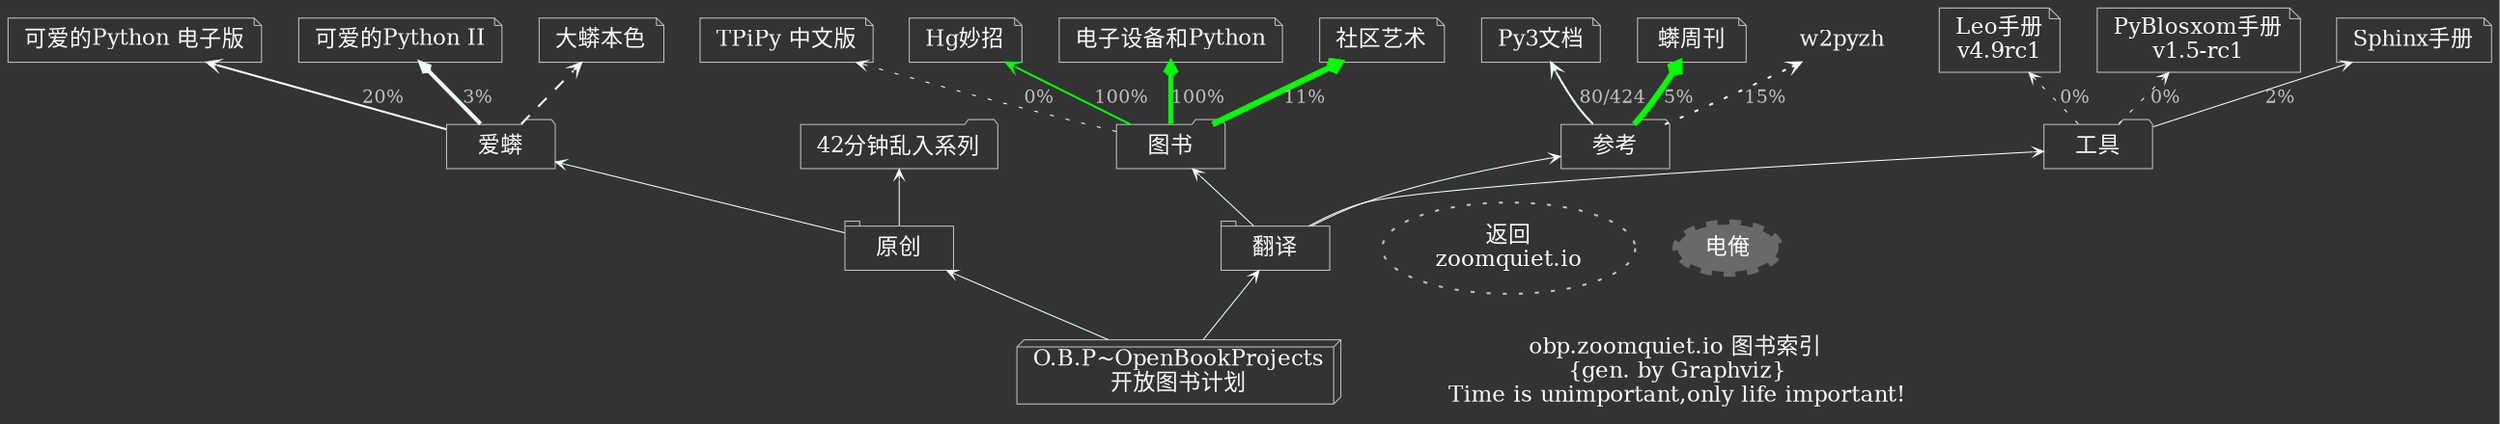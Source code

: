 digraph qiniu_rtfd_idx {
    /*生成命令:
$ neato -Tjpeg qiniu_rtfd_idx.dot -o qiniu_rtfd_idx.jpg -Tcmapx -o qiniu_rtfd_idx.map
$ python ../dotools/gen4dot2htm.py --neato -t ../dotools/tpl_idx.htm -i "rtfd* O.B.P index" -d qiniu_rtfd_idx.dot -o qiniu_rtfd_idx.html

    全局设定
    */
    graph [label=""
        ,fontsize=12.0,fontcolor=snow
        ,labeljust="l",labelloc="b",center=1
        ,ranksep=0.1,center=1,ratio=compress
        ,rankdir=BT
        ,bgcolor="#333333"
        ];

    node[fontsize=11.0,height=0.3
        ,style="filled,setlinewidth(0.5)",fillcolor="#333333",color=gray,fontcolor=snow
        ,shape=plaintext
        ];

    edge [fontsize=9.0,fontcolor=gray
        ,color=azure
        ,arrowsize=0.5,arrowhead=vee,arrowtail=none
        ,style="setlinewidth(0.5)"
        ];

    OBP      [label="O.B.P~OpenBookProjects\n开放图书计划",shape=box3d
        ,URL="http://code.google.com/p/openbookproject/"];

    original  [label="原创",shape=tab];
    lpybook  [label="爱蠎",shape=folder];
        lpy   [label="可爱的Python 电子版",shape=note
            ,URL="http://rtfd.zoomquiet.top/lovelypy/build/html/"];
        l2py   [label="可爱的Python II",shape=note
            ,URL="http://rtfd.zoomquiet.top/love2py/build/html/"];

        rwp4l   [label="大蟒本色",shape=note
            ,URL="http://zoomquiet.bitbucket.org/rwpy4l/"];


    translate  [label="翻译",shape=tab];
    techbook  [label="图书",shape=folder];

        tpipy   [label="TPiPy 中文版",shape=note
            ,URL="http://rtfd.zoomquiet.top/tpipy/build/html/"];

        hgtip   [label="Hg妙招",shape=note
            ,URL="http://zoomquiet.github.com/hgtip/"];

        rwiwpyzh   [label="电子设备和Python",shape=note
            ,URL="https://bitbucket.org/ZoomQuiet/obp.rwiwpyzh"];
        TAoCzh   [label="社区艺术",shape=note
            ,URL="http://rtfd.zoomquiet.top/TAoC_zh/_build/html/"];

    pydocs  [label="参考",shape=folder];
        docspy3   [label="Py3文档",shape=note
            ,URL="http://rtfd.zoomquiet.top/docs-py3_zh/build/html/"];
/*
        docspy2   [label="Py2文档",shape=note
            ,URL="http://rtfd.zoomquiet.top/docs-py2_zh/build/html/"];
*/
        pycoders   [label="蠎周刊",shape=note
            ,URL="http://weekly.pychina.org/"];

    tools  [label="工具",shape=folder];
        leodoc   [label="Leo手册\nv4.9rc1",shape=note
            ,URL="http://zoomquiet.github.com/leo-doc-zh/leo_toc.html"];

        pyblosxom   [label="PyBlosxom手册\nv1.5-rc1",shape=note
            ,URL="http://rtfd.zoomquiet.top/pyblosxom_zh/_build/html/"];

        sphnix   [label="Sphinx手册",shape=note
            ,URL="http://rtfd.zoomquiet.top/sphinx_zh/_build/html/"];
            

    OBP->{original translate};

    chaosbook  [label="42分钟乱入系列",shape=folder
            ,URL="http://chaos2.zoomquiet.io/"];

    original->{chaosbook lpybook};
        lpybook->lpy [label="20%",style="setlinewidth(1)"]
        lpybook->l2py [label="3%",style="setlinewidth(2)"]
        lpybook->rwp4l [label="",style="dashed,setlinewidth(1)"]

        translate->{techbook tools pydocs};

        techbook->hgtip [label="100%",style="setlinewidth(1)",color=green]
        techbook->rwiwpyzh [label="100%",style="setlinewidth(2.5)",color=green]

        techbook->tpipy [label="0%",style="dotted,setlinewidth(0.5)"]

        techbook->TAoCzh [label="11%",style="setlinewidth(3)",color=green]

        pydocs->w2pyzh [label="15%",style="dotted,setlinewidth(1)"]
        pydocs->docspy3 [label="80/424",style="setlinewidth(1)"]

        pydocs->pycoders [label="5%",style="setlinewidth(3)",color=green]


        tools->sphnix [label="2%",style="setlinewidth(0.5)"]
        tools->leodoc [label="0%",style="dotted,setlinewidth(0.5)"]
        tools->pyblosxom [label="0%",style="dotted,setlinewidth(0.5)"]


    title [label="obp.zoomquiet.io 图书索引 \n{gen. by Graphviz}\nTime is unimportant,only life important!"
        URL="https://bitbucket.org/ZoomQuiet/tangle/src/f7d3402616263fe1ba3b9fd360c623e257349f1d/dot/zoomquiet.org/7niu_rtfd.dot"];
    
    ZQ  [label="返回\nzoomquiet.io",shape=ellipse,style="dotted"
        ,URL="http://zoomquiet.io"];
    
    mailme [label="电俺",shape=ellipse,style="filled,dashed,setlinewidth(5)"
        ,color="#333333",fillcolor=dimgray
        ,URL="mailto:i@zoomquiet.io?subject=OBP mapping feedback"];


    edge [style=invis];
    title->{mailme ZQ};
/*
    title->ZQ;
    mailme->OBP;
*/

}
